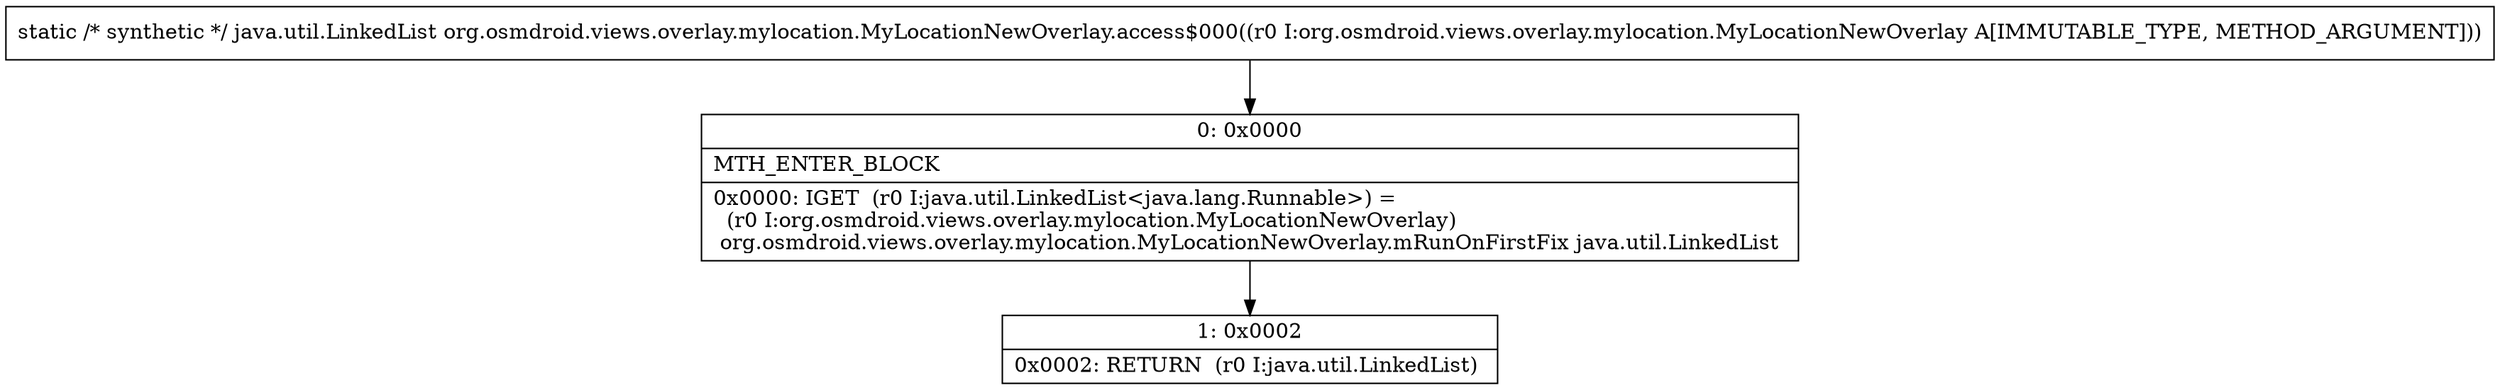 digraph "CFG fororg.osmdroid.views.overlay.mylocation.MyLocationNewOverlay.access$000(Lorg\/osmdroid\/views\/overlay\/mylocation\/MyLocationNewOverlay;)Ljava\/util\/LinkedList;" {
Node_0 [shape=record,label="{0\:\ 0x0000|MTH_ENTER_BLOCK\l|0x0000: IGET  (r0 I:java.util.LinkedList\<java.lang.Runnable\>) = \l  (r0 I:org.osmdroid.views.overlay.mylocation.MyLocationNewOverlay)\l org.osmdroid.views.overlay.mylocation.MyLocationNewOverlay.mRunOnFirstFix java.util.LinkedList \l}"];
Node_1 [shape=record,label="{1\:\ 0x0002|0x0002: RETURN  (r0 I:java.util.LinkedList) \l}"];
MethodNode[shape=record,label="{static \/* synthetic *\/ java.util.LinkedList org.osmdroid.views.overlay.mylocation.MyLocationNewOverlay.access$000((r0 I:org.osmdroid.views.overlay.mylocation.MyLocationNewOverlay A[IMMUTABLE_TYPE, METHOD_ARGUMENT])) }"];
MethodNode -> Node_0;
Node_0 -> Node_1;
}

